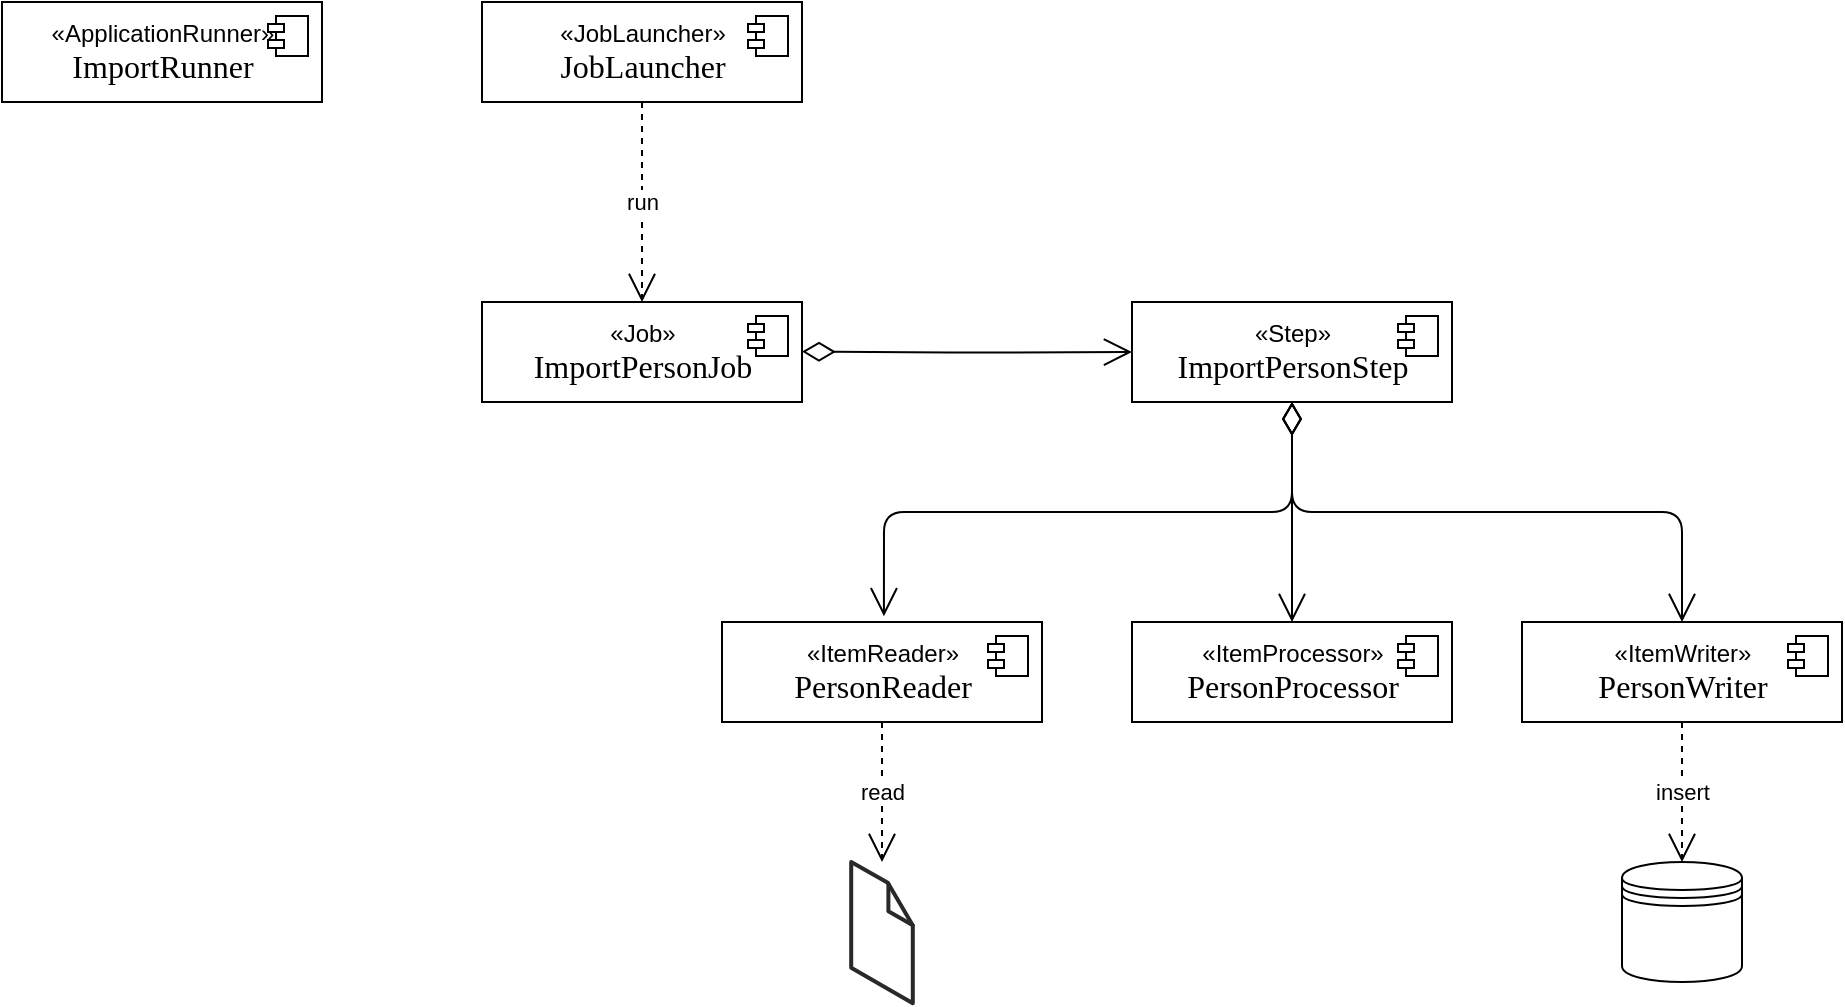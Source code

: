 <mxfile version="14.0.3" type="github">
  <diagram name="Page-1" id="e7e014a7-5840-1c2e-5031-d8a46d1fe8dd">
    <mxGraphModel dx="1298" dy="753" grid="1" gridSize="10" guides="1" tooltips="1" connect="1" arrows="1" fold="1" page="1" pageScale="1" pageWidth="1169" pageHeight="826" background="#ffffff" math="0" shadow="0">
      <root>
        <mxCell id="0" />
        <mxCell id="1" parent="0" />
        <mxCell id="hjnCzS9Ko7K_M3NJ6Ssh-41" value="«ItemReader»&lt;br&gt;&lt;p class=&quot;p1&quot; style=&quot;margin: 0px ; font-stretch: normal ; font-size: 16px ; line-height: normal ; font-family: &amp;#34;menlo&amp;#34;&quot;&gt;Person&lt;span&gt;Reader&lt;/span&gt;&lt;/p&gt;" style="html=1;dropTarget=0;" vertex="1" parent="1">
          <mxGeometry x="380" y="530" width="160" height="50" as="geometry" />
        </mxCell>
        <mxCell id="hjnCzS9Ko7K_M3NJ6Ssh-42" value="" style="shape=module;jettyWidth=8;jettyHeight=4;" vertex="1" parent="hjnCzS9Ko7K_M3NJ6Ssh-41">
          <mxGeometry x="1" width="20" height="20" relative="1" as="geometry">
            <mxPoint x="-27" y="7" as="offset" />
          </mxGeometry>
        </mxCell>
        <mxCell id="hjnCzS9Ko7K_M3NJ6Ssh-43" value="«JobLauncher»&lt;br&gt;&lt;p class=&quot;p1&quot; style=&quot;margin: 0px ; font-stretch: normal ; font-size: 16px ; line-height: normal ; font-family: &amp;#34;menlo&amp;#34;&quot;&gt;JobLauncher&lt;/p&gt;" style="html=1;dropTarget=0;" vertex="1" parent="1">
          <mxGeometry x="260" y="220" width="160" height="50" as="geometry" />
        </mxCell>
        <mxCell id="hjnCzS9Ko7K_M3NJ6Ssh-44" value="" style="shape=module;jettyWidth=8;jettyHeight=4;" vertex="1" parent="hjnCzS9Ko7K_M3NJ6Ssh-43">
          <mxGeometry x="1" width="20" height="20" relative="1" as="geometry">
            <mxPoint x="-27" y="7" as="offset" />
          </mxGeometry>
        </mxCell>
        <mxCell id="hjnCzS9Ko7K_M3NJ6Ssh-45" value="«ApplicationRunner»&lt;br&gt;&lt;p class=&quot;p1&quot; style=&quot;margin: 0px ; font-stretch: normal ; font-size: 16px ; line-height: normal ; font-family: &amp;#34;menlo&amp;#34;&quot;&gt;ImportRunner&lt;/p&gt;" style="html=1;dropTarget=0;" vertex="1" parent="1">
          <mxGeometry x="20" y="220" width="160" height="50" as="geometry" />
        </mxCell>
        <mxCell id="hjnCzS9Ko7K_M3NJ6Ssh-46" value="" style="shape=module;jettyWidth=8;jettyHeight=4;" vertex="1" parent="hjnCzS9Ko7K_M3NJ6Ssh-45">
          <mxGeometry x="1" width="20" height="20" relative="1" as="geometry">
            <mxPoint x="-27" y="7" as="offset" />
          </mxGeometry>
        </mxCell>
        <mxCell id="hjnCzS9Ko7K_M3NJ6Ssh-48" value="«Job»&lt;br&gt;&lt;p class=&quot;p1&quot; style=&quot;margin: 0px ; font-stretch: normal ; font-size: 16px ; line-height: normal ; font-family: &amp;#34;menlo&amp;#34;&quot;&gt;ImportPersonJob&lt;/p&gt;" style="html=1;dropTarget=0;" vertex="1" parent="1">
          <mxGeometry x="260" y="370" width="160" height="50" as="geometry" />
        </mxCell>
        <mxCell id="hjnCzS9Ko7K_M3NJ6Ssh-49" value="" style="shape=module;jettyWidth=8;jettyHeight=4;" vertex="1" parent="hjnCzS9Ko7K_M3NJ6Ssh-48">
          <mxGeometry x="1" width="20" height="20" relative="1" as="geometry">
            <mxPoint x="-27" y="7" as="offset" />
          </mxGeometry>
        </mxCell>
        <mxCell id="hjnCzS9Ko7K_M3NJ6Ssh-51" value="«Step»&lt;br&gt;&lt;p class=&quot;p1&quot; style=&quot;margin: 0px ; font-stretch: normal ; font-size: 16px ; line-height: normal ; font-family: &amp;#34;menlo&amp;#34;&quot;&gt;ImportPersonStep&lt;/p&gt;" style="html=1;dropTarget=0;" vertex="1" parent="1">
          <mxGeometry x="585" y="370" width="160" height="50" as="geometry" />
        </mxCell>
        <mxCell id="hjnCzS9Ko7K_M3NJ6Ssh-52" value="" style="shape=module;jettyWidth=8;jettyHeight=4;" vertex="1" parent="hjnCzS9Ko7K_M3NJ6Ssh-51">
          <mxGeometry x="1" width="20" height="20" relative="1" as="geometry">
            <mxPoint x="-27" y="7" as="offset" />
          </mxGeometry>
        </mxCell>
        <mxCell id="hjnCzS9Ko7K_M3NJ6Ssh-55" value="read" style="endArrow=open;endSize=12;dashed=1;html=1;exitX=0.5;exitY=1;exitDx=0;exitDy=0;" edge="1" parent="1" source="hjnCzS9Ko7K_M3NJ6Ssh-41" target="hjnCzS9Ko7K_M3NJ6Ssh-71">
          <mxGeometry width="160" relative="1" as="geometry">
            <mxPoint x="270" y="554.58" as="sourcePoint" />
            <mxPoint x="350" y="555.08" as="targetPoint" />
          </mxGeometry>
        </mxCell>
        <mxCell id="hjnCzS9Ko7K_M3NJ6Ssh-57" value="run" style="endArrow=open;endSize=12;dashed=1;html=1;exitX=0.5;exitY=1;exitDx=0;exitDy=0;entryX=0.5;entryY=0;entryDx=0;entryDy=0;" edge="1" parent="1" source="hjnCzS9Ko7K_M3NJ6Ssh-43" target="hjnCzS9Ko7K_M3NJ6Ssh-48">
          <mxGeometry width="160" relative="1" as="geometry">
            <mxPoint x="160" y="310" as="sourcePoint" />
            <mxPoint x="240" y="310.5" as="targetPoint" />
          </mxGeometry>
        </mxCell>
        <mxCell id="hjnCzS9Ko7K_M3NJ6Ssh-58" value="" style="endArrow=open;html=1;endSize=12;startArrow=diamondThin;startSize=14;startFill=0;edgeStyle=orthogonalEdgeStyle;align=left;verticalAlign=bottom;entryX=0;entryY=0.5;entryDx=0;entryDy=0;" edge="1" parent="1" target="hjnCzS9Ko7K_M3NJ6Ssh-51">
          <mxGeometry x="-1" y="3" relative="1" as="geometry">
            <mxPoint x="420" y="394.8" as="sourcePoint" />
            <mxPoint x="540" y="394.8" as="targetPoint" />
          </mxGeometry>
        </mxCell>
        <mxCell id="hjnCzS9Ko7K_M3NJ6Ssh-59" value="«ItemProcessor»&lt;br&gt;&lt;p class=&quot;p1&quot; style=&quot;margin: 0px ; font-stretch: normal ; font-size: 16px ; line-height: normal ; font-family: &amp;#34;menlo&amp;#34;&quot;&gt;PersonProcessor&lt;/p&gt;" style="html=1;dropTarget=0;" vertex="1" parent="1">
          <mxGeometry x="585" y="530" width="160" height="50" as="geometry" />
        </mxCell>
        <mxCell id="hjnCzS9Ko7K_M3NJ6Ssh-60" value="" style="shape=module;jettyWidth=8;jettyHeight=4;" vertex="1" parent="hjnCzS9Ko7K_M3NJ6Ssh-59">
          <mxGeometry x="1" width="20" height="20" relative="1" as="geometry">
            <mxPoint x="-27" y="7" as="offset" />
          </mxGeometry>
        </mxCell>
        <mxCell id="hjnCzS9Ko7K_M3NJ6Ssh-61" value="«ItemWriter»&lt;br&gt;&lt;p class=&quot;p1&quot; style=&quot;margin: 0px ; font-stretch: normal ; font-size: 16px ; line-height: normal ; font-family: &amp;#34;menlo&amp;#34;&quot;&gt;PersonWriter&lt;/p&gt;" style="html=1;dropTarget=0;" vertex="1" parent="1">
          <mxGeometry x="780" y="530" width="160" height="50" as="geometry" />
        </mxCell>
        <mxCell id="hjnCzS9Ko7K_M3NJ6Ssh-62" value="" style="shape=module;jettyWidth=8;jettyHeight=4;" vertex="1" parent="hjnCzS9Ko7K_M3NJ6Ssh-61">
          <mxGeometry x="1" width="20" height="20" relative="1" as="geometry">
            <mxPoint x="-27" y="7" as="offset" />
          </mxGeometry>
        </mxCell>
        <mxCell id="hjnCzS9Ko7K_M3NJ6Ssh-67" value="" style="endArrow=open;html=1;endSize=12;startArrow=diamondThin;startSize=14;startFill=0;edgeStyle=orthogonalEdgeStyle;align=left;verticalAlign=bottom;entryX=0.5;entryY=0;entryDx=0;entryDy=0;exitX=0.5;exitY=1;exitDx=0;exitDy=0;" edge="1" parent="1" source="hjnCzS9Ko7K_M3NJ6Ssh-51" target="hjnCzS9Ko7K_M3NJ6Ssh-59">
          <mxGeometry x="-1" y="3" relative="1" as="geometry">
            <mxPoint x="430" y="404.8" as="sourcePoint" />
            <mxPoint x="595" y="405" as="targetPoint" />
          </mxGeometry>
        </mxCell>
        <mxCell id="hjnCzS9Ko7K_M3NJ6Ssh-68" value="" style="endArrow=open;html=1;endSize=12;startArrow=diamondThin;startSize=14;startFill=0;edgeStyle=orthogonalEdgeStyle;align=left;verticalAlign=bottom;entryX=0.5;entryY=0;entryDx=0;entryDy=0;exitX=0.5;exitY=1;exitDx=0;exitDy=0;" edge="1" parent="1" source="hjnCzS9Ko7K_M3NJ6Ssh-51" target="hjnCzS9Ko7K_M3NJ6Ssh-61">
          <mxGeometry x="-1" y="3" relative="1" as="geometry">
            <mxPoint x="675" y="430" as="sourcePoint" />
            <mxPoint x="675" y="540" as="targetPoint" />
          </mxGeometry>
        </mxCell>
        <mxCell id="hjnCzS9Ko7K_M3NJ6Ssh-69" value="" style="endArrow=open;html=1;endSize=12;startArrow=diamondThin;startSize=14;startFill=0;edgeStyle=orthogonalEdgeStyle;align=left;verticalAlign=bottom;entryX=0.506;entryY=-0.057;entryDx=0;entryDy=0;exitX=0.5;exitY=1;exitDx=0;exitDy=0;entryPerimeter=0;" edge="1" parent="1" source="hjnCzS9Ko7K_M3NJ6Ssh-51" target="hjnCzS9Ko7K_M3NJ6Ssh-41">
          <mxGeometry x="-1" y="3" relative="1" as="geometry">
            <mxPoint x="675" y="430" as="sourcePoint" />
            <mxPoint x="870" y="540" as="targetPoint" />
          </mxGeometry>
        </mxCell>
        <mxCell id="hjnCzS9Ko7K_M3NJ6Ssh-71" value="" style="verticalLabelPosition=bottom;html=1;verticalAlign=top;strokeWidth=1;align=center;outlineConnect=0;dashed=0;outlineConnect=0;shape=mxgraph.aws3d.file;aspect=fixed;strokeColor=#292929;" vertex="1" parent="1">
          <mxGeometry x="444.6" y="650" width="30.8" height="70.6" as="geometry" />
        </mxCell>
        <mxCell id="hjnCzS9Ko7K_M3NJ6Ssh-73" value="" style="shape=datastore;whiteSpace=wrap;html=1;" vertex="1" parent="1">
          <mxGeometry x="830" y="650" width="60" height="60" as="geometry" />
        </mxCell>
        <mxCell id="hjnCzS9Ko7K_M3NJ6Ssh-74" value="insert" style="endArrow=open;endSize=12;dashed=1;html=1;exitX=0.5;exitY=1;exitDx=0;exitDy=0;entryX=0.5;entryY=0;entryDx=0;entryDy=0;" edge="1" parent="1" source="hjnCzS9Ko7K_M3NJ6Ssh-61" target="hjnCzS9Ko7K_M3NJ6Ssh-73">
          <mxGeometry width="160" relative="1" as="geometry">
            <mxPoint x="470" y="590" as="sourcePoint" />
            <mxPoint x="470" y="660" as="targetPoint" />
            <Array as="points" />
          </mxGeometry>
        </mxCell>
      </root>
    </mxGraphModel>
  </diagram>
</mxfile>
